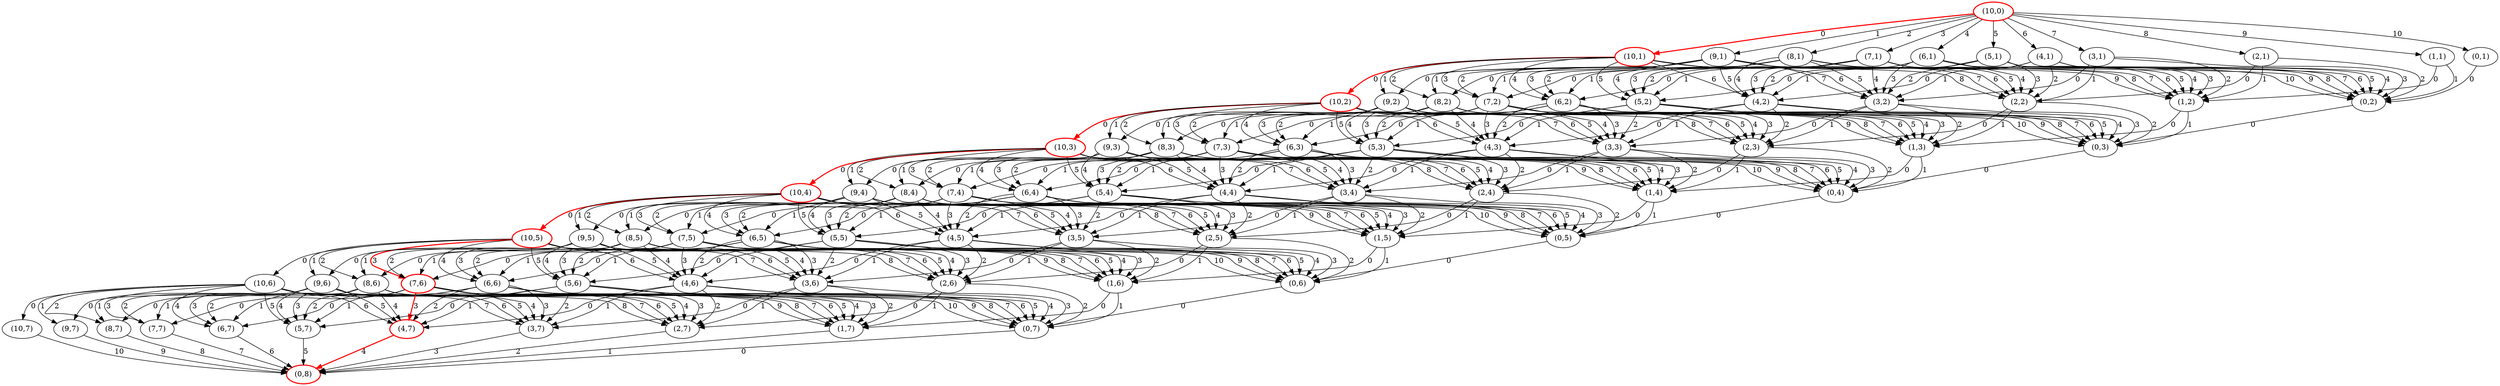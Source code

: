 strict digraph G {
  1 [ style="solid" label="(10,7)" ];
  2 [ color="red" style="bold" label="(0,8)" ];
  3 [ style="solid" label="(10,6)" ];
  4 [ style="solid" label="(9,7)" ];
  5 [ style="solid" label="(8,7)" ];
  6 [ style="solid" label="(7,7)" ];
  7 [ style="solid" label="(6,7)" ];
  8 [ style="solid" label="(5,7)" ];
  9 [ color="red" style="bold" label="(4,7)" ];
  10 [ style="solid" label="(3,7)" ];
  11 [ style="solid" label="(2,7)" ];
  12 [ style="solid" label="(1,7)" ];
  13 [ style="solid" label="(0,7)" ];
  14 [ color="red" style="bold" label="(10,5)" ];
  15 [ style="solid" label="(9,6)" ];
  16 [ style="solid" label="(8,6)" ];
  17 [ color="red" style="bold" label="(7,6)" ];
  18 [ style="solid" label="(6,6)" ];
  19 [ style="solid" label="(5,6)" ];
  20 [ style="solid" label="(4,6)" ];
  21 [ style="solid" label="(3,6)" ];
  22 [ style="solid" label="(2,6)" ];
  23 [ style="solid" label="(1,6)" ];
  24 [ style="solid" label="(0,6)" ];
  25 [ color="red" style="bold" label="(10,4)" ];
  26 [ style="solid" label="(9,5)" ];
  27 [ style="solid" label="(8,5)" ];
  28 [ style="solid" label="(7,5)" ];
  29 [ style="solid" label="(6,5)" ];
  30 [ style="solid" label="(5,5)" ];
  31 [ style="solid" label="(4,5)" ];
  32 [ style="solid" label="(3,5)" ];
  33 [ style="solid" label="(2,5)" ];
  34 [ style="solid" label="(1,5)" ];
  35 [ style="solid" label="(0,5)" ];
  36 [ color="red" style="bold" label="(10,3)" ];
  37 [ style="solid" label="(9,4)" ];
  38 [ style="solid" label="(8,4)" ];
  39 [ style="solid" label="(7,4)" ];
  40 [ style="solid" label="(6,4)" ];
  41 [ style="solid" label="(5,4)" ];
  42 [ style="solid" label="(4,4)" ];
  43 [ style="solid" label="(3,4)" ];
  44 [ style="solid" label="(2,4)" ];
  45 [ style="solid" label="(1,4)" ];
  46 [ style="solid" label="(0,4)" ];
  47 [ color="red" style="bold" label="(10,2)" ];
  48 [ style="solid" label="(9,3)" ];
  49 [ style="solid" label="(8,3)" ];
  50 [ style="solid" label="(7,3)" ];
  51 [ style="solid" label="(6,3)" ];
  52 [ style="solid" label="(5,3)" ];
  53 [ style="solid" label="(4,3)" ];
  54 [ style="solid" label="(3,3)" ];
  55 [ style="solid" label="(2,3)" ];
  56 [ style="solid" label="(1,3)" ];
  57 [ style="solid" label="(0,3)" ];
  58 [ color="red" style="bold" label="(10,1)" ];
  59 [ style="solid" label="(9,2)" ];
  60 [ style="solid" label="(8,2)" ];
  61 [ style="solid" label="(7,2)" ];
  62 [ style="solid" label="(6,2)" ];
  63 [ style="solid" label="(5,2)" ];
  64 [ style="solid" label="(4,2)" ];
  65 [ style="solid" label="(3,2)" ];
  66 [ style="solid" label="(2,2)" ];
  67 [ style="solid" label="(1,2)" ];
  68 [ style="solid" label="(0,2)" ];
  69 [ color="red" style="bold" label="(10,0)" ];
  70 [ style="solid" label="(9,1)" ];
  71 [ style="solid" label="(8,1)" ];
  72 [ style="solid" label="(7,1)" ];
  73 [ style="solid" label="(6,1)" ];
  74 [ style="solid" label="(5,1)" ];
  75 [ style="solid" label="(4,1)" ];
  76 [ style="solid" label="(3,1)" ];
  77 [ style="solid" label="(2,1)" ];
  78 [ style="solid" label="(1,1)" ];
  79 [ style="solid" label="(0,1)" ];
  1 -> 2 [ style="solid" label="10" ];
  3 -> 1 [ style="solid" label="0" ];
  4 -> 2 [ style="solid" label="9" ];
  3 -> 4 [ style="solid" label="1" ];
  5 -> 2 [ style="solid" label="8" ];
  3 -> 5 [ style="solid" label="2" ];
  6 -> 2 [ style="solid" label="7" ];
  3 -> 6 [ style="solid" label="3" ];
  7 -> 2 [ style="solid" label="6" ];
  3 -> 7 [ style="solid" label="4" ];
  8 -> 2 [ style="solid" label="5" ];
  3 -> 8 [ style="solid" label="5" ];
  9 -> 2 [ color="red" style="bold" label="4" ];
  3 -> 9 [ style="solid" label="6" ];
  10 -> 2 [ style="solid" label="3" ];
  3 -> 10 [ style="solid" label="7" ];
  11 -> 2 [ style="solid" label="2" ];
  3 -> 11 [ style="solid" label="8" ];
  12 -> 2 [ style="solid" label="1" ];
  3 -> 12 [ style="solid" label="9" ];
  13 -> 2 [ style="solid" label="0" ];
  3 -> 13 [ style="solid" label="10" ];
  14 -> 3 [ style="solid" label="0" ];
  15 -> 4 [ style="solid" label="0" ];
  15 -> 5 [ style="solid" label="1" ];
  15 -> 6 [ style="solid" label="2" ];
  15 -> 7 [ style="solid" label="3" ];
  15 -> 8 [ style="solid" label="4" ];
  15 -> 9 [ style="solid" label="5" ];
  15 -> 10 [ style="solid" label="6" ];
  15 -> 11 [ style="solid" label="7" ];
  15 -> 12 [ style="solid" label="8" ];
  15 -> 13 [ style="solid" label="9" ];
  14 -> 15 [ style="solid" label="1" ];
  16 -> 5 [ style="solid" label="0" ];
  16 -> 6 [ style="solid" label="1" ];
  16 -> 7 [ style="solid" label="2" ];
  16 -> 8 [ style="solid" label="3" ];
  16 -> 9 [ style="solid" label="4" ];
  16 -> 10 [ style="solid" label="5" ];
  16 -> 11 [ style="solid" label="6" ];
  16 -> 12 [ style="solid" label="7" ];
  16 -> 13 [ style="solid" label="8" ];
  14 -> 16 [ style="solid" label="2" ];
  17 -> 6 [ style="solid" label="0" ];
  17 -> 7 [ style="solid" label="1" ];
  17 -> 8 [ style="solid" label="2" ];
  17 -> 9 [ color="red" style="bold" label="3" ];
  17 -> 10 [ style="solid" label="4" ];
  17 -> 11 [ style="solid" label="5" ];
  17 -> 12 [ style="solid" label="6" ];
  17 -> 13 [ style="solid" label="7" ];
  14 -> 17 [ color="red" style="bold" label="3" ];
  18 -> 7 [ style="solid" label="0" ];
  18 -> 8 [ style="solid" label="1" ];
  18 -> 9 [ style="solid" label="2" ];
  18 -> 10 [ style="solid" label="3" ];
  18 -> 11 [ style="solid" label="4" ];
  18 -> 12 [ style="solid" label="5" ];
  18 -> 13 [ style="solid" label="6" ];
  14 -> 18 [ style="solid" label="4" ];
  19 -> 8 [ style="solid" label="0" ];
  19 -> 9 [ style="solid" label="1" ];
  19 -> 10 [ style="solid" label="2" ];
  19 -> 11 [ style="solid" label="3" ];
  19 -> 12 [ style="solid" label="4" ];
  19 -> 13 [ style="solid" label="5" ];
  14 -> 19 [ style="solid" label="5" ];
  20 -> 9 [ style="solid" label="0" ];
  20 -> 10 [ style="solid" label="1" ];
  20 -> 11 [ style="solid" label="2" ];
  20 -> 12 [ style="solid" label="3" ];
  20 -> 13 [ style="solid" label="4" ];
  14 -> 20 [ style="solid" label="6" ];
  21 -> 10 [ style="solid" label="0" ];
  21 -> 11 [ style="solid" label="1" ];
  21 -> 12 [ style="solid" label="2" ];
  21 -> 13 [ style="solid" label="3" ];
  14 -> 21 [ style="solid" label="7" ];
  22 -> 11 [ style="solid" label="0" ];
  22 -> 12 [ style="solid" label="1" ];
  22 -> 13 [ style="solid" label="2" ];
  14 -> 22 [ style="solid" label="8" ];
  23 -> 12 [ style="solid" label="0" ];
  23 -> 13 [ style="solid" label="1" ];
  14 -> 23 [ style="solid" label="9" ];
  24 -> 13 [ style="solid" label="0" ];
  14 -> 24 [ style="solid" label="10" ];
  25 -> 14 [ color="red" style="bold" label="0" ];
  26 -> 15 [ style="solid" label="0" ];
  26 -> 16 [ style="solid" label="1" ];
  26 -> 17 [ style="solid" label="2" ];
  26 -> 18 [ style="solid" label="3" ];
  26 -> 19 [ style="solid" label="4" ];
  26 -> 20 [ style="solid" label="5" ];
  26 -> 21 [ style="solid" label="6" ];
  26 -> 22 [ style="solid" label="7" ];
  26 -> 23 [ style="solid" label="8" ];
  26 -> 24 [ style="solid" label="9" ];
  25 -> 26 [ style="solid" label="1" ];
  27 -> 16 [ style="solid" label="0" ];
  27 -> 17 [ style="solid" label="1" ];
  27 -> 18 [ style="solid" label="2" ];
  27 -> 19 [ style="solid" label="3" ];
  27 -> 20 [ style="solid" label="4" ];
  27 -> 21 [ style="solid" label="5" ];
  27 -> 22 [ style="solid" label="6" ];
  27 -> 23 [ style="solid" label="7" ];
  27 -> 24 [ style="solid" label="8" ];
  25 -> 27 [ style="solid" label="2" ];
  28 -> 17 [ style="solid" label="0" ];
  28 -> 18 [ style="solid" label="1" ];
  28 -> 19 [ style="solid" label="2" ];
  28 -> 20 [ style="solid" label="3" ];
  28 -> 21 [ style="solid" label="4" ];
  28 -> 22 [ style="solid" label="5" ];
  28 -> 23 [ style="solid" label="6" ];
  28 -> 24 [ style="solid" label="7" ];
  25 -> 28 [ style="solid" label="3" ];
  29 -> 18 [ style="solid" label="0" ];
  29 -> 19 [ style="solid" label="1" ];
  29 -> 20 [ style="solid" label="2" ];
  29 -> 21 [ style="solid" label="3" ];
  29 -> 22 [ style="solid" label="4" ];
  29 -> 23 [ style="solid" label="5" ];
  29 -> 24 [ style="solid" label="6" ];
  25 -> 29 [ style="solid" label="4" ];
  30 -> 19 [ style="solid" label="0" ];
  30 -> 20 [ style="solid" label="1" ];
  30 -> 21 [ style="solid" label="2" ];
  30 -> 22 [ style="solid" label="3" ];
  30 -> 23 [ style="solid" label="4" ];
  30 -> 24 [ style="solid" label="5" ];
  25 -> 30 [ style="solid" label="5" ];
  31 -> 20 [ style="solid" label="0" ];
  31 -> 21 [ style="solid" label="1" ];
  31 -> 22 [ style="solid" label="2" ];
  31 -> 23 [ style="solid" label="3" ];
  31 -> 24 [ style="solid" label="4" ];
  25 -> 31 [ style="solid" label="6" ];
  32 -> 21 [ style="solid" label="0" ];
  32 -> 22 [ style="solid" label="1" ];
  32 -> 23 [ style="solid" label="2" ];
  32 -> 24 [ style="solid" label="3" ];
  25 -> 32 [ style="solid" label="7" ];
  33 -> 22 [ style="solid" label="0" ];
  33 -> 23 [ style="solid" label="1" ];
  33 -> 24 [ style="solid" label="2" ];
  25 -> 33 [ style="solid" label="8" ];
  34 -> 23 [ style="solid" label="0" ];
  34 -> 24 [ style="solid" label="1" ];
  25 -> 34 [ style="solid" label="9" ];
  35 -> 24 [ style="solid" label="0" ];
  25 -> 35 [ style="solid" label="10" ];
  36 -> 25 [ color="red" style="bold" label="0" ];
  37 -> 26 [ style="solid" label="0" ];
  37 -> 27 [ style="solid" label="1" ];
  37 -> 28 [ style="solid" label="2" ];
  37 -> 29 [ style="solid" label="3" ];
  37 -> 30 [ style="solid" label="4" ];
  37 -> 31 [ style="solid" label="5" ];
  37 -> 32 [ style="solid" label="6" ];
  37 -> 33 [ style="solid" label="7" ];
  37 -> 34 [ style="solid" label="8" ];
  37 -> 35 [ style="solid" label="9" ];
  36 -> 37 [ style="solid" label="1" ];
  38 -> 27 [ style="solid" label="0" ];
  38 -> 28 [ style="solid" label="1" ];
  38 -> 29 [ style="solid" label="2" ];
  38 -> 30 [ style="solid" label="3" ];
  38 -> 31 [ style="solid" label="4" ];
  38 -> 32 [ style="solid" label="5" ];
  38 -> 33 [ style="solid" label="6" ];
  38 -> 34 [ style="solid" label="7" ];
  38 -> 35 [ style="solid" label="8" ];
  36 -> 38 [ style="solid" label="2" ];
  39 -> 28 [ style="solid" label="0" ];
  39 -> 29 [ style="solid" label="1" ];
  39 -> 30 [ style="solid" label="2" ];
  39 -> 31 [ style="solid" label="3" ];
  39 -> 32 [ style="solid" label="4" ];
  39 -> 33 [ style="solid" label="5" ];
  39 -> 34 [ style="solid" label="6" ];
  39 -> 35 [ style="solid" label="7" ];
  36 -> 39 [ style="solid" label="3" ];
  40 -> 29 [ style="solid" label="0" ];
  40 -> 30 [ style="solid" label="1" ];
  40 -> 31 [ style="solid" label="2" ];
  40 -> 32 [ style="solid" label="3" ];
  40 -> 33 [ style="solid" label="4" ];
  40 -> 34 [ style="solid" label="5" ];
  40 -> 35 [ style="solid" label="6" ];
  36 -> 40 [ style="solid" label="4" ];
  41 -> 30 [ style="solid" label="0" ];
  41 -> 31 [ style="solid" label="1" ];
  41 -> 32 [ style="solid" label="2" ];
  41 -> 33 [ style="solid" label="3" ];
  41 -> 34 [ style="solid" label="4" ];
  41 -> 35 [ style="solid" label="5" ];
  36 -> 41 [ style="solid" label="5" ];
  42 -> 31 [ style="solid" label="0" ];
  42 -> 32 [ style="solid" label="1" ];
  42 -> 33 [ style="solid" label="2" ];
  42 -> 34 [ style="solid" label="3" ];
  42 -> 35 [ style="solid" label="4" ];
  36 -> 42 [ style="solid" label="6" ];
  43 -> 32 [ style="solid" label="0" ];
  43 -> 33 [ style="solid" label="1" ];
  43 -> 34 [ style="solid" label="2" ];
  43 -> 35 [ style="solid" label="3" ];
  36 -> 43 [ style="solid" label="7" ];
  44 -> 33 [ style="solid" label="0" ];
  44 -> 34 [ style="solid" label="1" ];
  44 -> 35 [ style="solid" label="2" ];
  36 -> 44 [ style="solid" label="8" ];
  45 -> 34 [ style="solid" label="0" ];
  45 -> 35 [ style="solid" label="1" ];
  36 -> 45 [ style="solid" label="9" ];
  46 -> 35 [ style="solid" label="0" ];
  36 -> 46 [ style="solid" label="10" ];
  47 -> 36 [ color="red" style="bold" label="0" ];
  48 -> 37 [ style="solid" label="0" ];
  48 -> 38 [ style="solid" label="1" ];
  48 -> 39 [ style="solid" label="2" ];
  48 -> 40 [ style="solid" label="3" ];
  48 -> 41 [ style="solid" label="4" ];
  48 -> 42 [ style="solid" label="5" ];
  48 -> 43 [ style="solid" label="6" ];
  48 -> 44 [ style="solid" label="7" ];
  48 -> 45 [ style="solid" label="8" ];
  48 -> 46 [ style="solid" label="9" ];
  47 -> 48 [ style="solid" label="1" ];
  49 -> 38 [ style="solid" label="0" ];
  49 -> 39 [ style="solid" label="1" ];
  49 -> 40 [ style="solid" label="2" ];
  49 -> 41 [ style="solid" label="3" ];
  49 -> 42 [ style="solid" label="4" ];
  49 -> 43 [ style="solid" label="5" ];
  49 -> 44 [ style="solid" label="6" ];
  49 -> 45 [ style="solid" label="7" ];
  49 -> 46 [ style="solid" label="8" ];
  47 -> 49 [ style="solid" label="2" ];
  50 -> 39 [ style="solid" label="0" ];
  50 -> 40 [ style="solid" label="1" ];
  50 -> 41 [ style="solid" label="2" ];
  50 -> 42 [ style="solid" label="3" ];
  50 -> 43 [ style="solid" label="4" ];
  50 -> 44 [ style="solid" label="5" ];
  50 -> 45 [ style="solid" label="6" ];
  50 -> 46 [ style="solid" label="7" ];
  47 -> 50 [ style="solid" label="3" ];
  51 -> 40 [ style="solid" label="0" ];
  51 -> 41 [ style="solid" label="1" ];
  51 -> 42 [ style="solid" label="2" ];
  51 -> 43 [ style="solid" label="3" ];
  51 -> 44 [ style="solid" label="4" ];
  51 -> 45 [ style="solid" label="5" ];
  51 -> 46 [ style="solid" label="6" ];
  47 -> 51 [ style="solid" label="4" ];
  52 -> 41 [ style="solid" label="0" ];
  52 -> 42 [ style="solid" label="1" ];
  52 -> 43 [ style="solid" label="2" ];
  52 -> 44 [ style="solid" label="3" ];
  52 -> 45 [ style="solid" label="4" ];
  52 -> 46 [ style="solid" label="5" ];
  47 -> 52 [ style="solid" label="5" ];
  53 -> 42 [ style="solid" label="0" ];
  53 -> 43 [ style="solid" label="1" ];
  53 -> 44 [ style="solid" label="2" ];
  53 -> 45 [ style="solid" label="3" ];
  53 -> 46 [ style="solid" label="4" ];
  47 -> 53 [ style="solid" label="6" ];
  54 -> 43 [ style="solid" label="0" ];
  54 -> 44 [ style="solid" label="1" ];
  54 -> 45 [ style="solid" label="2" ];
  54 -> 46 [ style="solid" label="3" ];
  47 -> 54 [ style="solid" label="7" ];
  55 -> 44 [ style="solid" label="0" ];
  55 -> 45 [ style="solid" label="1" ];
  55 -> 46 [ style="solid" label="2" ];
  47 -> 55 [ style="solid" label="8" ];
  56 -> 45 [ style="solid" label="0" ];
  56 -> 46 [ style="solid" label="1" ];
  47 -> 56 [ style="solid" label="9" ];
  57 -> 46 [ style="solid" label="0" ];
  47 -> 57 [ style="solid" label="10" ];
  58 -> 47 [ color="red" style="bold" label="0" ];
  59 -> 48 [ style="solid" label="0" ];
  59 -> 49 [ style="solid" label="1" ];
  59 -> 50 [ style="solid" label="2" ];
  59 -> 51 [ style="solid" label="3" ];
  59 -> 52 [ style="solid" label="4" ];
  59 -> 53 [ style="solid" label="5" ];
  59 -> 54 [ style="solid" label="6" ];
  59 -> 55 [ style="solid" label="7" ];
  59 -> 56 [ style="solid" label="8" ];
  59 -> 57 [ style="solid" label="9" ];
  58 -> 59 [ style="solid" label="1" ];
  60 -> 49 [ style="solid" label="0" ];
  60 -> 50 [ style="solid" label="1" ];
  60 -> 51 [ style="solid" label="2" ];
  60 -> 52 [ style="solid" label="3" ];
  60 -> 53 [ style="solid" label="4" ];
  60 -> 54 [ style="solid" label="5" ];
  60 -> 55 [ style="solid" label="6" ];
  60 -> 56 [ style="solid" label="7" ];
  60 -> 57 [ style="solid" label="8" ];
  58 -> 60 [ style="solid" label="2" ];
  61 -> 50 [ style="solid" label="0" ];
  61 -> 51 [ style="solid" label="1" ];
  61 -> 52 [ style="solid" label="2" ];
  61 -> 53 [ style="solid" label="3" ];
  61 -> 54 [ style="solid" label="4" ];
  61 -> 55 [ style="solid" label="5" ];
  61 -> 56 [ style="solid" label="6" ];
  61 -> 57 [ style="solid" label="7" ];
  58 -> 61 [ style="solid" label="3" ];
  62 -> 51 [ style="solid" label="0" ];
  62 -> 52 [ style="solid" label="1" ];
  62 -> 53 [ style="solid" label="2" ];
  62 -> 54 [ style="solid" label="3" ];
  62 -> 55 [ style="solid" label="4" ];
  62 -> 56 [ style="solid" label="5" ];
  62 -> 57 [ style="solid" label="6" ];
  58 -> 62 [ style="solid" label="4" ];
  63 -> 52 [ style="solid" label="0" ];
  63 -> 53 [ style="solid" label="1" ];
  63 -> 54 [ style="solid" label="2" ];
  63 -> 55 [ style="solid" label="3" ];
  63 -> 56 [ style="solid" label="4" ];
  63 -> 57 [ style="solid" label="5" ];
  58 -> 63 [ style="solid" label="5" ];
  64 -> 53 [ style="solid" label="0" ];
  64 -> 54 [ style="solid" label="1" ];
  64 -> 55 [ style="solid" label="2" ];
  64 -> 56 [ style="solid" label="3" ];
  64 -> 57 [ style="solid" label="4" ];
  58 -> 64 [ style="solid" label="6" ];
  65 -> 54 [ style="solid" label="0" ];
  65 -> 55 [ style="solid" label="1" ];
  65 -> 56 [ style="solid" label="2" ];
  65 -> 57 [ style="solid" label="3" ];
  58 -> 65 [ style="solid" label="7" ];
  66 -> 55 [ style="solid" label="0" ];
  66 -> 56 [ style="solid" label="1" ];
  66 -> 57 [ style="solid" label="2" ];
  58 -> 66 [ style="solid" label="8" ];
  67 -> 56 [ style="solid" label="0" ];
  67 -> 57 [ style="solid" label="1" ];
  58 -> 67 [ style="solid" label="9" ];
  68 -> 57 [ style="solid" label="0" ];
  58 -> 68 [ style="solid" label="10" ];
  69 -> 58 [ color="red" style="bold" label="0" ];
  70 -> 59 [ style="solid" label="0" ];
  70 -> 60 [ style="solid" label="1" ];
  70 -> 61 [ style="solid" label="2" ];
  70 -> 62 [ style="solid" label="3" ];
  70 -> 63 [ style="solid" label="4" ];
  70 -> 64 [ style="solid" label="5" ];
  70 -> 65 [ style="solid" label="6" ];
  70 -> 66 [ style="solid" label="7" ];
  70 -> 67 [ style="solid" label="8" ];
  70 -> 68 [ style="solid" label="9" ];
  69 -> 70 [ style="solid" label="1" ];
  71 -> 60 [ style="solid" label="0" ];
  71 -> 61 [ style="solid" label="1" ];
  71 -> 62 [ style="solid" label="2" ];
  71 -> 63 [ style="solid" label="3" ];
  71 -> 64 [ style="solid" label="4" ];
  71 -> 65 [ style="solid" label="5" ];
  71 -> 66 [ style="solid" label="6" ];
  71 -> 67 [ style="solid" label="7" ];
  71 -> 68 [ style="solid" label="8" ];
  69 -> 71 [ style="solid" label="2" ];
  72 -> 61 [ style="solid" label="0" ];
  72 -> 62 [ style="solid" label="1" ];
  72 -> 63 [ style="solid" label="2" ];
  72 -> 64 [ style="solid" label="3" ];
  72 -> 65 [ style="solid" label="4" ];
  72 -> 66 [ style="solid" label="5" ];
  72 -> 67 [ style="solid" label="6" ];
  72 -> 68 [ style="solid" label="7" ];
  69 -> 72 [ style="solid" label="3" ];
  73 -> 62 [ style="solid" label="0" ];
  73 -> 63 [ style="solid" label="1" ];
  73 -> 64 [ style="solid" label="2" ];
  73 -> 65 [ style="solid" label="3" ];
  73 -> 66 [ style="solid" label="4" ];
  73 -> 67 [ style="solid" label="5" ];
  73 -> 68 [ style="solid" label="6" ];
  69 -> 73 [ style="solid" label="4" ];
  74 -> 63 [ style="solid" label="0" ];
  74 -> 64 [ style="solid" label="1" ];
  74 -> 65 [ style="solid" label="2" ];
  74 -> 66 [ style="solid" label="3" ];
  74 -> 67 [ style="solid" label="4" ];
  74 -> 68 [ style="solid" label="5" ];
  69 -> 74 [ style="solid" label="5" ];
  75 -> 64 [ style="solid" label="0" ];
  75 -> 65 [ style="solid" label="1" ];
  75 -> 66 [ style="solid" label="2" ];
  75 -> 67 [ style="solid" label="3" ];
  75 -> 68 [ style="solid" label="4" ];
  69 -> 75 [ style="solid" label="6" ];
  76 -> 65 [ style="solid" label="0" ];
  76 -> 66 [ style="solid" label="1" ];
  76 -> 67 [ style="solid" label="2" ];
  76 -> 68 [ style="solid" label="3" ];
  69 -> 76 [ style="solid" label="7" ];
  77 -> 66 [ style="solid" label="0" ];
  77 -> 67 [ style="solid" label="1" ];
  77 -> 68 [ style="solid" label="2" ];
  69 -> 77 [ style="solid" label="8" ];
  78 -> 67 [ style="solid" label="0" ];
  78 -> 68 [ style="solid" label="1" ];
  69 -> 78 [ style="solid" label="9" ];
  79 -> 68 [ style="solid" label="0" ];
  69 -> 79 [ style="solid" label="10" ];
}
